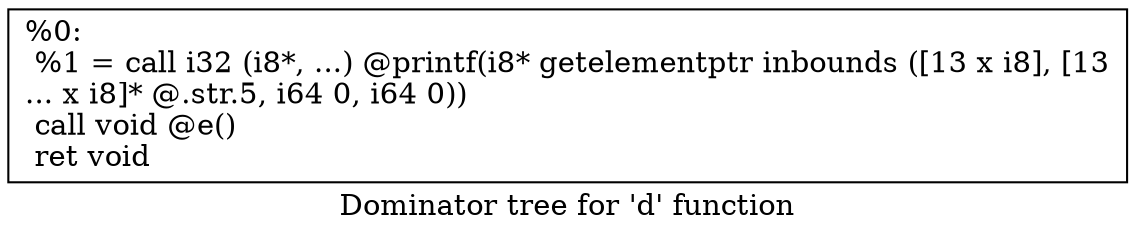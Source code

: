 digraph "Dominator tree for 'd' function" {
	label="Dominator tree for 'd' function";

	Node0x55f359977d00 [shape=record,label="{%0:\l  %1 = call i32 (i8*, ...) @printf(i8* getelementptr inbounds ([13 x i8], [13\l... x i8]* @.str.5, i64 0, i64 0))\l  call void @e()\l  ret void\l}"];
}
